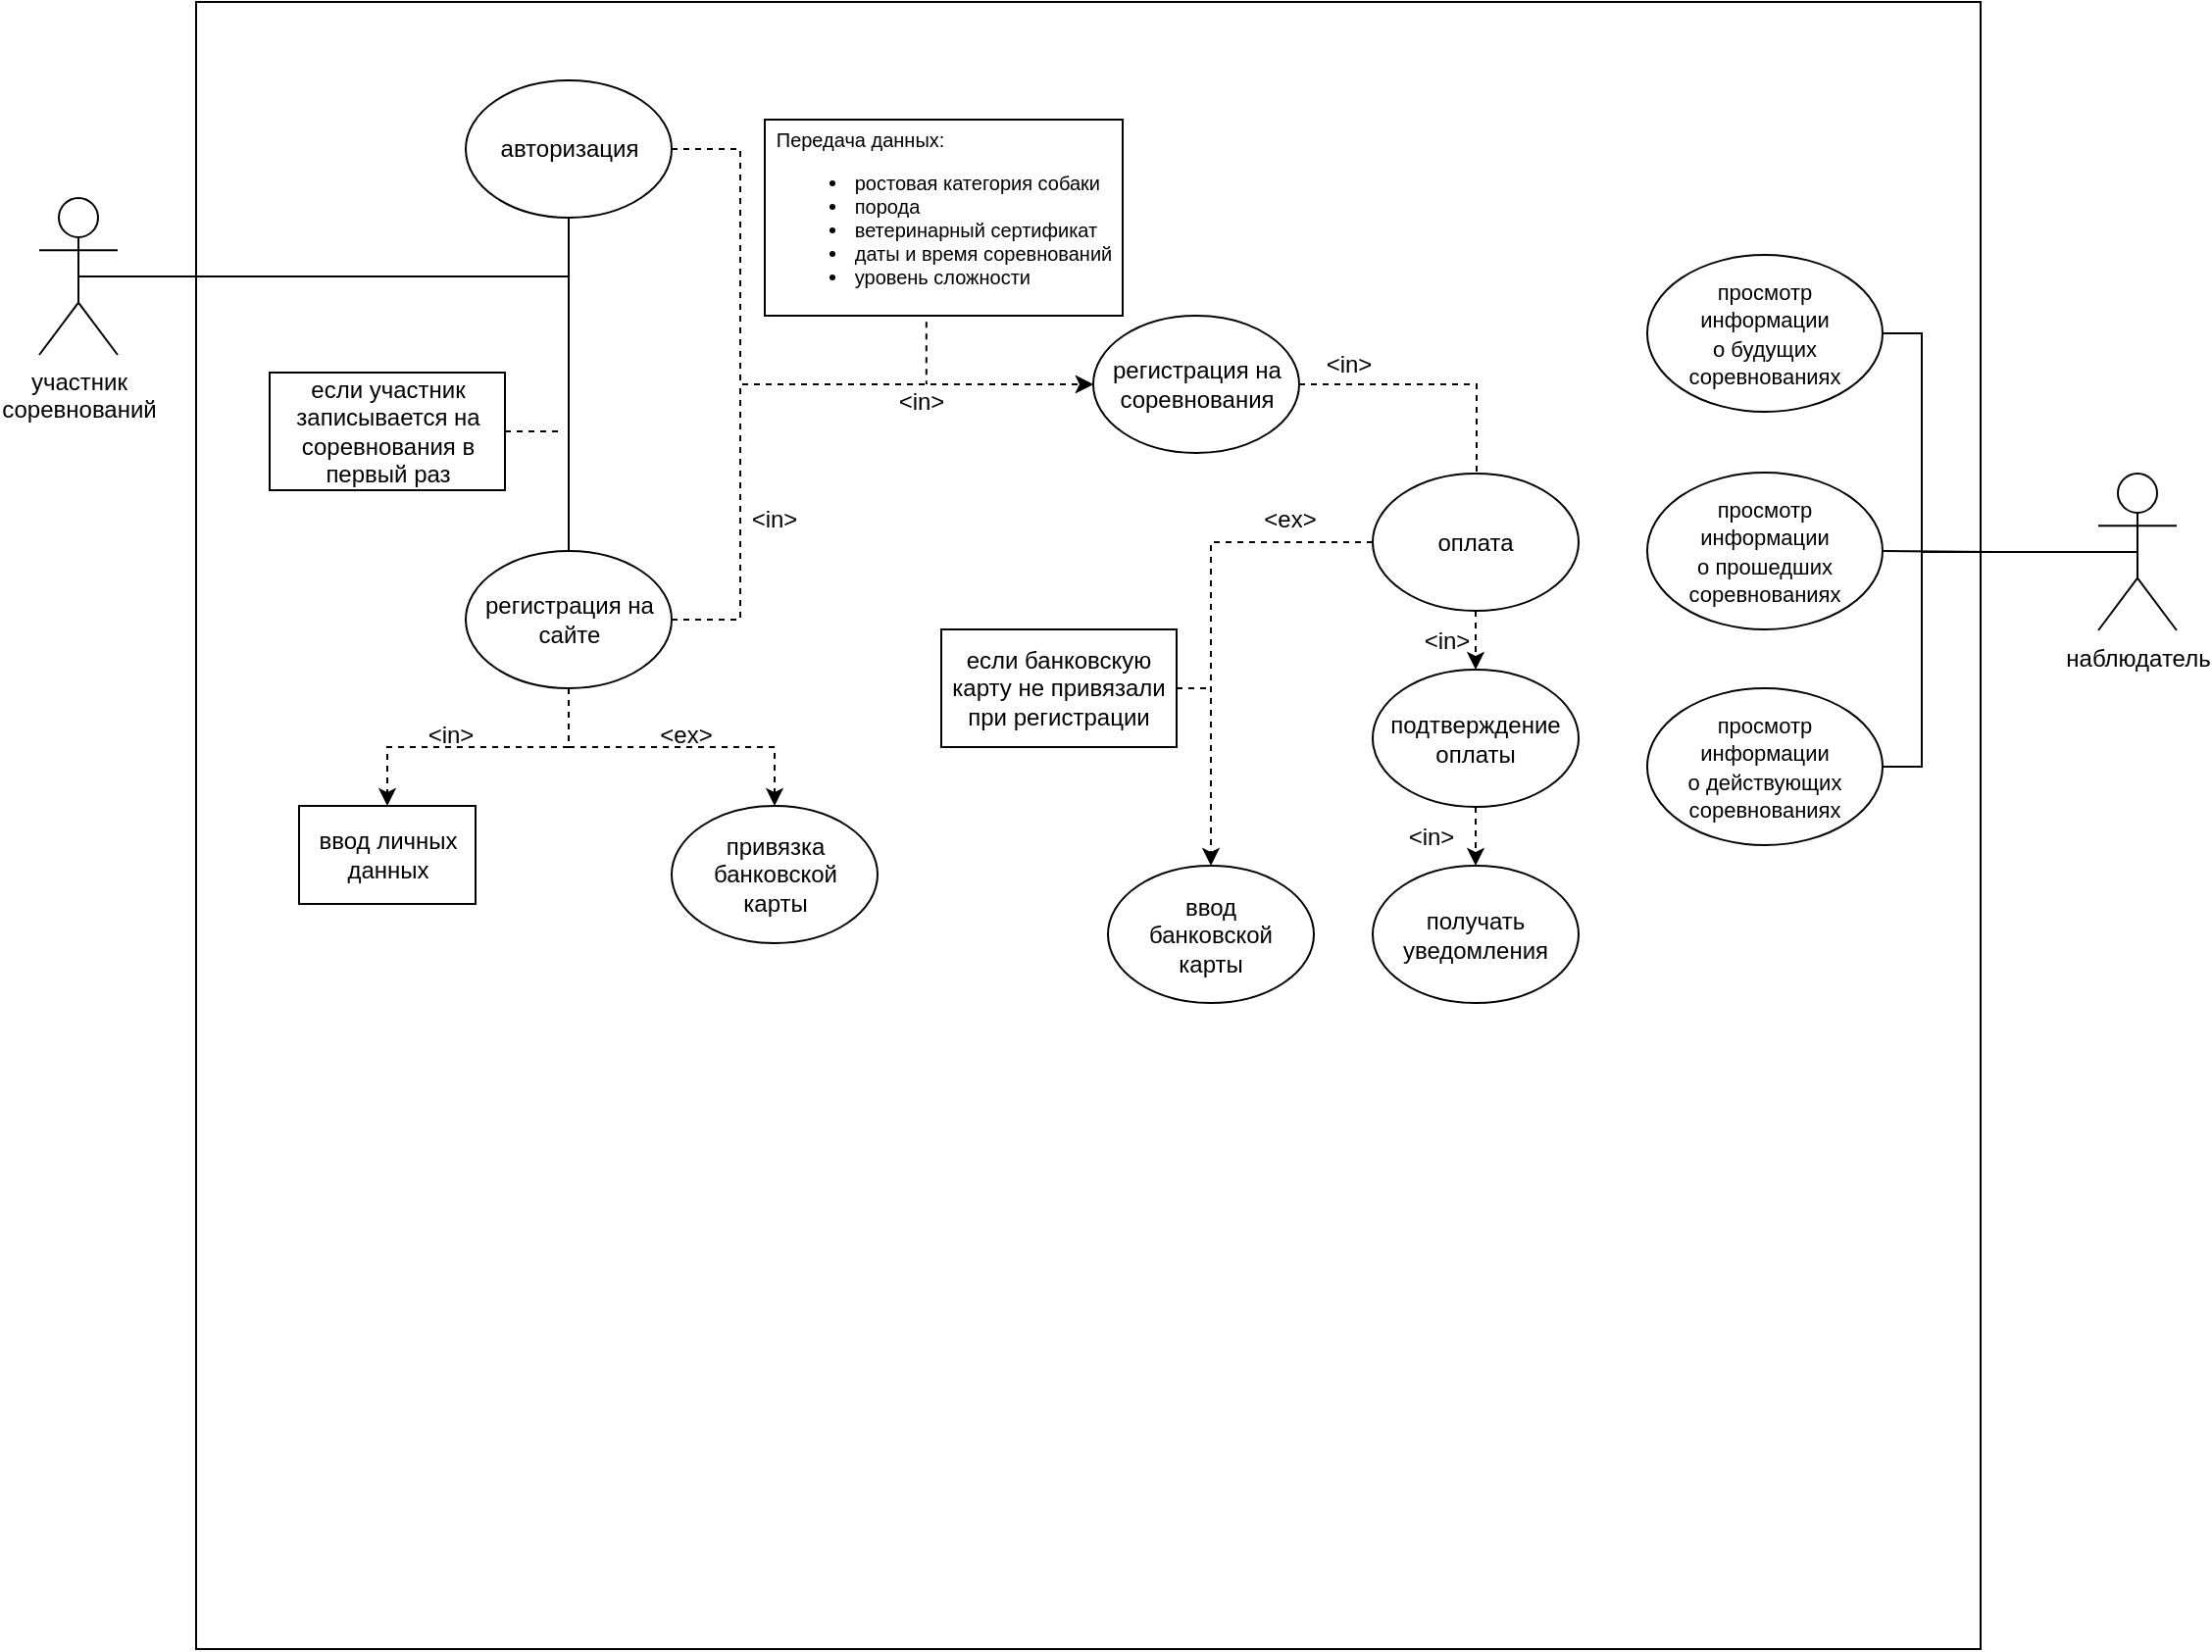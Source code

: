 <mxfile version="20.6.0" type="github">
  <diagram id="qhsDJ91CU2YYItImqn5_" name="Страница 1">
    <mxGraphModel dx="1964" dy="1134" grid="1" gridSize="10" guides="1" tooltips="1" connect="1" arrows="1" fold="1" page="1" pageScale="1" pageWidth="1654" pageHeight="1169" math="0" shadow="0">
      <root>
        <mxCell id="0" />
        <mxCell id="1" parent="0" />
        <mxCell id="YB4bUk6LGylRbnZv_cs3-2" value="" style="rounded=0;whiteSpace=wrap;html=1;" parent="1" vertex="1">
          <mxGeometry x="362" y="164" width="910" height="840" as="geometry" />
        </mxCell>
        <mxCell id="YB4bUk6LGylRbnZv_cs3-7" style="edgeStyle=orthogonalEdgeStyle;rounded=0;orthogonalLoop=1;jettySize=auto;html=1;exitX=0.5;exitY=0.5;exitDx=0;exitDy=0;exitPerimeter=0;entryX=0.5;entryY=0;entryDx=0;entryDy=0;endArrow=none;endFill=0;" parent="1" source="YB4bUk6LGylRbnZv_cs3-3" target="YB4bUk6LGylRbnZv_cs3-6" edge="1">
          <mxGeometry relative="1" as="geometry" />
        </mxCell>
        <mxCell id="YB4bUk6LGylRbnZv_cs3-8" style="edgeStyle=orthogonalEdgeStyle;rounded=0;orthogonalLoop=1;jettySize=auto;html=1;exitX=0.5;exitY=0.5;exitDx=0;exitDy=0;exitPerimeter=0;entryX=0.5;entryY=1;entryDx=0;entryDy=0;endArrow=none;endFill=0;" parent="1" source="YB4bUk6LGylRbnZv_cs3-3" target="YB4bUk6LGylRbnZv_cs3-4" edge="1">
          <mxGeometry relative="1" as="geometry" />
        </mxCell>
        <mxCell id="YB4bUk6LGylRbnZv_cs3-3" value="участник&lt;br&gt;соревнований" style="shape=umlActor;verticalLabelPosition=bottom;verticalAlign=top;html=1;outlineConnect=0;" parent="1" vertex="1">
          <mxGeometry x="282" y="264" width="40" height="80" as="geometry" />
        </mxCell>
        <mxCell id="1DZDy4IHvUp77OthvZM6-10" style="edgeStyle=orthogonalEdgeStyle;rounded=0;orthogonalLoop=1;jettySize=auto;html=1;exitX=1;exitY=0.5;exitDx=0;exitDy=0;entryX=0;entryY=0.5;entryDx=0;entryDy=0;dashed=1;endArrow=classic;endFill=1;" parent="1" source="YB4bUk6LGylRbnZv_cs3-4" target="1DZDy4IHvUp77OthvZM6-1" edge="1">
          <mxGeometry relative="1" as="geometry">
            <Array as="points">
              <mxPoint x="639.5" y="239" />
              <mxPoint x="639.5" y="359" />
            </Array>
          </mxGeometry>
        </mxCell>
        <mxCell id="YB4bUk6LGylRbnZv_cs3-4" value="авторизация" style="ellipse;whiteSpace=wrap;html=1;" parent="1" vertex="1">
          <mxGeometry x="499.5" y="204" width="105" height="70" as="geometry" />
        </mxCell>
        <mxCell id="1DZDy4IHvUp77OthvZM6-61" style="edgeStyle=orthogonalEdgeStyle;rounded=0;orthogonalLoop=1;jettySize=auto;html=1;exitX=0.5;exitY=0.5;exitDx=0;exitDy=0;exitPerimeter=0;entryX=1;entryY=0.5;entryDx=0;entryDy=0;fontSize=10;endArrow=none;endFill=0;" parent="1" source="YB4bUk6LGylRbnZv_cs3-5" target="1DZDy4IHvUp77OthvZM6-58" edge="1">
          <mxGeometry relative="1" as="geometry">
            <Array as="points">
              <mxPoint x="1242" y="445" />
              <mxPoint x="1242" y="333" />
            </Array>
          </mxGeometry>
        </mxCell>
        <mxCell id="1DZDy4IHvUp77OthvZM6-62" style="edgeStyle=orthogonalEdgeStyle;rounded=0;orthogonalLoop=1;jettySize=auto;html=1;exitX=0.5;exitY=0.5;exitDx=0;exitDy=0;exitPerimeter=0;entryX=1;entryY=0.5;entryDx=0;entryDy=0;fontSize=10;endArrow=none;endFill=0;" parent="1" source="YB4bUk6LGylRbnZv_cs3-5" target="1DZDy4IHvUp77OthvZM6-59" edge="1">
          <mxGeometry relative="1" as="geometry" />
        </mxCell>
        <mxCell id="1DZDy4IHvUp77OthvZM6-63" style="edgeStyle=orthogonalEdgeStyle;rounded=0;orthogonalLoop=1;jettySize=auto;html=1;exitX=0.5;exitY=0.5;exitDx=0;exitDy=0;exitPerimeter=0;entryX=1;entryY=0.5;entryDx=0;entryDy=0;fontSize=10;endArrow=none;endFill=0;" parent="1" source="YB4bUk6LGylRbnZv_cs3-5" target="1DZDy4IHvUp77OthvZM6-60" edge="1">
          <mxGeometry relative="1" as="geometry">
            <Array as="points">
              <mxPoint x="1242" y="445" />
              <mxPoint x="1242" y="554" />
            </Array>
          </mxGeometry>
        </mxCell>
        <mxCell id="YB4bUk6LGylRbnZv_cs3-5" value="наблюдатель" style="shape=umlActor;verticalLabelPosition=bottom;verticalAlign=top;html=1;outlineConnect=0;" parent="1" vertex="1">
          <mxGeometry x="1332" y="404.5" width="40" height="80" as="geometry" />
        </mxCell>
        <mxCell id="1DZDy4IHvUp77OthvZM6-8" style="edgeStyle=orthogonalEdgeStyle;rounded=0;orthogonalLoop=1;jettySize=auto;html=1;exitX=1;exitY=0.5;exitDx=0;exitDy=0;entryX=0;entryY=0.5;entryDx=0;entryDy=0;endArrow=classic;endFill=1;dashed=1;" parent="1" source="YB4bUk6LGylRbnZv_cs3-6" target="1DZDy4IHvUp77OthvZM6-1" edge="1">
          <mxGeometry relative="1" as="geometry">
            <Array as="points">
              <mxPoint x="639.5" y="479" />
              <mxPoint x="639.5" y="359" />
            </Array>
          </mxGeometry>
        </mxCell>
        <mxCell id="1DZDy4IHvUp77OthvZM6-29" style="edgeStyle=orthogonalEdgeStyle;rounded=0;orthogonalLoop=1;jettySize=auto;html=1;exitX=0.5;exitY=1;exitDx=0;exitDy=0;entryX=0.5;entryY=0;entryDx=0;entryDy=0;dashed=1;fontSize=10;endArrow=classic;endFill=1;" parent="1" source="YB4bUk6LGylRbnZv_cs3-6" target="1DZDy4IHvUp77OthvZM6-28" edge="1">
          <mxGeometry relative="1" as="geometry" />
        </mxCell>
        <mxCell id="1DZDy4IHvUp77OthvZM6-31" style="edgeStyle=orthogonalEdgeStyle;rounded=0;orthogonalLoop=1;jettySize=auto;html=1;exitX=0.5;exitY=1;exitDx=0;exitDy=0;entryX=0.5;entryY=0;entryDx=0;entryDy=0;dashed=1;fontSize=10;endArrow=classic;endFill=1;" parent="1" source="YB4bUk6LGylRbnZv_cs3-6" target="1DZDy4IHvUp77OthvZM6-30" edge="1">
          <mxGeometry relative="1" as="geometry" />
        </mxCell>
        <mxCell id="YB4bUk6LGylRbnZv_cs3-6" value="регистрация на сайте" style="ellipse;whiteSpace=wrap;html=1;" parent="1" vertex="1">
          <mxGeometry x="499.5" y="444" width="105" height="70" as="geometry" />
        </mxCell>
        <mxCell id="1DZDy4IHvUp77OthvZM6-13" style="edgeStyle=orthogonalEdgeStyle;rounded=0;orthogonalLoop=1;jettySize=auto;html=1;exitX=1;exitY=0.5;exitDx=0;exitDy=0;dashed=1;endArrow=none;endFill=0;" parent="1" source="YB4bUk6LGylRbnZv_cs3-9" edge="1">
          <mxGeometry relative="1" as="geometry">
            <mxPoint x="549.5" y="382.905" as="targetPoint" />
          </mxGeometry>
        </mxCell>
        <mxCell id="YB4bUk6LGylRbnZv_cs3-9" value="если участник&lt;br&gt;записывается на&lt;br&gt;соревнования в&lt;br&gt;первый раз" style="rounded=0;whiteSpace=wrap;html=1;" parent="1" vertex="1">
          <mxGeometry x="399.5" y="353" width="120" height="60" as="geometry" />
        </mxCell>
        <mxCell id="1DZDy4IHvUp77OthvZM6-77" style="edgeStyle=orthogonalEdgeStyle;rounded=0;orthogonalLoop=1;jettySize=auto;html=1;exitX=1;exitY=0.5;exitDx=0;exitDy=0;entryX=0.5;entryY=0;entryDx=0;entryDy=0;fontSize=10;endArrow=classic;endFill=1;dashed=1;" parent="1" source="1DZDy4IHvUp77OthvZM6-1" target="1DZDy4IHvUp77OthvZM6-18" edge="1">
          <mxGeometry relative="1" as="geometry">
            <Array as="points">
              <mxPoint x="1015" y="359" />
              <mxPoint x="1015" y="453" />
            </Array>
          </mxGeometry>
        </mxCell>
        <mxCell id="1DZDy4IHvUp77OthvZM6-1" value="регистрация на соревнования" style="ellipse;whiteSpace=wrap;html=1;" parent="1" vertex="1">
          <mxGeometry x="819.5" y="324" width="105" height="70" as="geometry" />
        </mxCell>
        <mxCell id="1DZDy4IHvUp77OthvZM6-14" style="edgeStyle=orthogonalEdgeStyle;rounded=0;orthogonalLoop=1;jettySize=auto;html=1;exitX=0.5;exitY=1;exitDx=0;exitDy=0;dashed=1;endArrow=none;endFill=0;" parent="1" source="1DZDy4IHvUp77OthvZM6-4" edge="1">
          <mxGeometry relative="1" as="geometry">
            <mxPoint x="734.405" y="359" as="targetPoint" />
          </mxGeometry>
        </mxCell>
        <mxCell id="1DZDy4IHvUp77OthvZM6-4" value="&lt;div style=&quot;text-align: left;&quot;&gt;&lt;span style=&quot;background-color: rgb(255, 255, 255);&quot;&gt;Передача данных:&amp;nbsp;&lt;/span&gt;&lt;/div&gt;&lt;ul&gt;&lt;li style=&quot;text-align: left;&quot;&gt;&lt;span style=&quot;background-color: rgb(255, 255, 255);&quot;&gt;ростовая категория собаки&lt;/span&gt;&lt;/li&gt;&lt;li style=&quot;text-align: left;&quot;&gt;&lt;span style=&quot;background-color: rgb(255, 255, 255);&quot;&gt;порода&lt;/span&gt;&lt;/li&gt;&lt;li style=&quot;text-align: left;&quot;&gt;&lt;span style=&quot;background-color: rgb(255, 255, 255);&quot;&gt;ветеринарный сертификат&lt;/span&gt;&lt;/li&gt;&lt;li style=&quot;text-align: left;&quot;&gt;&lt;span style=&quot;background-color: rgb(255, 255, 255);&quot;&gt;даты и время соревнований&lt;/span&gt;&lt;/li&gt;&lt;li style=&quot;text-align: left;&quot;&gt;&lt;span style=&quot;background-color: rgb(255, 255, 255);&quot;&gt;уровень сложности&lt;/span&gt;&lt;/li&gt;&lt;/ul&gt;" style="rounded=0;whiteSpace=wrap;html=1;align=center;horizontal=1;fontSize=10;" parent="1" vertex="1">
          <mxGeometry x="652" y="224" width="182.5" height="100" as="geometry" />
        </mxCell>
        <mxCell id="1DZDy4IHvUp77OthvZM6-36" style="edgeStyle=orthogonalEdgeStyle;rounded=0;orthogonalLoop=1;jettySize=auto;html=1;exitX=0.5;exitY=1;exitDx=0;exitDy=0;entryX=0.5;entryY=0;entryDx=0;entryDy=0;dashed=1;fontSize=10;endArrow=classic;endFill=1;" parent="1" source="1DZDy4IHvUp77OthvZM6-18" target="1DZDy4IHvUp77OthvZM6-21" edge="1">
          <mxGeometry relative="1" as="geometry" />
        </mxCell>
        <mxCell id="1DZDy4IHvUp77OthvZM6-82" style="edgeStyle=orthogonalEdgeStyle;rounded=0;orthogonalLoop=1;jettySize=auto;html=1;exitX=0;exitY=0.5;exitDx=0;exitDy=0;entryX=0.5;entryY=0;entryDx=0;entryDy=0;dashed=1;strokeWidth=1;fontSize=10;endArrow=classic;endFill=1;" parent="1" source="1DZDy4IHvUp77OthvZM6-18" target="1DZDy4IHvUp77OthvZM6-76" edge="1">
          <mxGeometry relative="1" as="geometry" />
        </mxCell>
        <mxCell id="1DZDy4IHvUp77OthvZM6-18" value="оплата" style="ellipse;whiteSpace=wrap;html=1;" parent="1" vertex="1">
          <mxGeometry x="962" y="404.5" width="105" height="70" as="geometry" />
        </mxCell>
        <mxCell id="1DZDy4IHvUp77OthvZM6-37" style="edgeStyle=orthogonalEdgeStyle;rounded=0;orthogonalLoop=1;jettySize=auto;html=1;exitX=0.5;exitY=1;exitDx=0;exitDy=0;entryX=0.5;entryY=0;entryDx=0;entryDy=0;dashed=1;fontSize=10;endArrow=classic;endFill=1;" parent="1" source="1DZDy4IHvUp77OthvZM6-21" target="1DZDy4IHvUp77OthvZM6-33" edge="1">
          <mxGeometry relative="1" as="geometry" />
        </mxCell>
        <mxCell id="1DZDy4IHvUp77OthvZM6-21" value="подтверждение оплаты" style="ellipse;whiteSpace=wrap;html=1;" parent="1" vertex="1">
          <mxGeometry x="962" y="504.5" width="105" height="70" as="geometry" />
        </mxCell>
        <mxCell id="1DZDy4IHvUp77OthvZM6-28" value="ввод личных&lt;br&gt;данных" style="rounded=0;whiteSpace=wrap;html=1;" parent="1" vertex="1">
          <mxGeometry x="414.5" y="574" width="90" height="50" as="geometry" />
        </mxCell>
        <mxCell id="1DZDy4IHvUp77OthvZM6-30" value="привязка&lt;br&gt;банковской&lt;br&gt;карты" style="ellipse;whiteSpace=wrap;html=1;" parent="1" vertex="1">
          <mxGeometry x="604.5" y="574" width="105" height="70" as="geometry" />
        </mxCell>
        <mxCell id="1DZDy4IHvUp77OthvZM6-33" value="получать уведомления" style="ellipse;whiteSpace=wrap;html=1;" parent="1" vertex="1">
          <mxGeometry x="962" y="604.5" width="105" height="70" as="geometry" />
        </mxCell>
        <mxCell id="1DZDy4IHvUp77OthvZM6-58" value="&lt;span style=&quot;font-size: 11px; background-color: rgb(255, 255, 255);&quot;&gt;просмотр &lt;br&gt;информации&lt;/span&gt;&lt;br style=&quot;font-size: 11px;&quot;&gt;&lt;span style=&quot;font-size: 11px; background-color: rgb(255, 255, 255);&quot;&gt;о будущих соревнованиях&lt;/span&gt;" style="ellipse;whiteSpace=wrap;html=1;" parent="1" vertex="1">
          <mxGeometry x="1102" y="293" width="120" height="80" as="geometry" />
        </mxCell>
        <mxCell id="1DZDy4IHvUp77OthvZM6-59" value="&lt;span style=&quot;font-size: 11px; background-color: rgb(255, 255, 255);&quot;&gt;просмотр &lt;br&gt;информации&lt;/span&gt;&lt;br style=&quot;font-size: 11px;&quot;&gt;&lt;span style=&quot;font-size: 11px; background-color: rgb(255, 255, 255);&quot;&gt;о прошедших&lt;br&gt;соревнованиях&lt;/span&gt;" style="ellipse;whiteSpace=wrap;html=1;" parent="1" vertex="1">
          <mxGeometry x="1102" y="404" width="120" height="80" as="geometry" />
        </mxCell>
        <mxCell id="1DZDy4IHvUp77OthvZM6-60" value="&lt;span style=&quot;font-size: 11px; background-color: rgb(255, 255, 255);&quot;&gt;просмотр &lt;br&gt;информации&lt;/span&gt;&lt;br style=&quot;font-size: 11px;&quot;&gt;&lt;span style=&quot;font-size: 11px; background-color: rgb(255, 255, 255);&quot;&gt;о действующих&lt;br&gt;соревнованиях&lt;/span&gt;" style="ellipse;whiteSpace=wrap;html=1;" parent="1" vertex="1">
          <mxGeometry x="1102" y="514" width="120" height="80" as="geometry" />
        </mxCell>
        <mxCell id="1DZDy4IHvUp77OthvZM6-67" value="&amp;lt;in&amp;gt;" style="text;html=1;strokeColor=none;fillColor=none;align=center;verticalAlign=middle;whiteSpace=wrap;rounded=0;direction=west;rotation=0;" parent="1" vertex="1">
          <mxGeometry x="702" y="353" width="60" height="30" as="geometry" />
        </mxCell>
        <mxCell id="1DZDy4IHvUp77OthvZM6-69" value="&amp;lt;in&amp;gt;" style="text;html=1;strokeColor=none;fillColor=none;align=center;verticalAlign=middle;whiteSpace=wrap;rounded=0;direction=west;rotation=0;" parent="1" vertex="1">
          <mxGeometry x="919.5" y="334" width="60" height="30" as="geometry" />
        </mxCell>
        <mxCell id="1DZDy4IHvUp77OthvZM6-70" value="&amp;lt;in&amp;gt;" style="text;html=1;strokeColor=none;fillColor=none;align=center;verticalAlign=middle;whiteSpace=wrap;rounded=0;direction=west;rotation=0;" parent="1" vertex="1">
          <mxGeometry x="969.5" y="474.5" width="60" height="30" as="geometry" />
        </mxCell>
        <mxCell id="1DZDy4IHvUp77OthvZM6-71" value="&amp;lt;in&amp;gt;" style="text;html=1;strokeColor=none;fillColor=none;align=center;verticalAlign=middle;whiteSpace=wrap;rounded=0;direction=west;rotation=0;" parent="1" vertex="1">
          <mxGeometry x="962" y="575" width="60" height="30" as="geometry" />
        </mxCell>
        <mxCell id="1DZDy4IHvUp77OthvZM6-72" value="&amp;lt;in&amp;gt;" style="text;html=1;strokeColor=none;fillColor=none;align=center;verticalAlign=middle;whiteSpace=wrap;rounded=0;direction=west;rotation=0;" parent="1" vertex="1">
          <mxGeometry x="627" y="413" width="60" height="30" as="geometry" />
        </mxCell>
        <mxCell id="1DZDy4IHvUp77OthvZM6-73" value="&amp;lt;ex&amp;gt;" style="text;html=1;strokeColor=none;fillColor=none;align=center;verticalAlign=middle;whiteSpace=wrap;rounded=0;direction=west;rotation=0;" parent="1" vertex="1">
          <mxGeometry x="582" y="523" width="60" height="30" as="geometry" />
        </mxCell>
        <mxCell id="1DZDy4IHvUp77OthvZM6-74" value="&amp;lt;in&amp;gt;" style="text;html=1;strokeColor=none;fillColor=none;align=center;verticalAlign=middle;whiteSpace=wrap;rounded=0;direction=west;rotation=0;" parent="1" vertex="1">
          <mxGeometry x="462" y="523" width="60" height="30" as="geometry" />
        </mxCell>
        <mxCell id="1DZDy4IHvUp77OthvZM6-83" style="edgeStyle=orthogonalEdgeStyle;rounded=0;orthogonalLoop=1;jettySize=auto;html=1;exitX=1;exitY=0.5;exitDx=0;exitDy=0;dashed=1;strokeWidth=1;fontSize=10;endArrow=none;endFill=0;" parent="1" source="1DZDy4IHvUp77OthvZM6-75" edge="1">
          <mxGeometry relative="1" as="geometry">
            <mxPoint x="880" y="513.667" as="targetPoint" />
          </mxGeometry>
        </mxCell>
        <mxCell id="1DZDy4IHvUp77OthvZM6-75" value="&lt;span style=&quot;font-size: 12px;&quot;&gt;если банковскую&lt;/span&gt;&lt;br style=&quot;font-size: 12px;&quot;&gt;&lt;span style=&quot;font-size: 12px;&quot;&gt;карту не привязали&lt;/span&gt;&lt;br style=&quot;font-size: 12px;&quot;&gt;&lt;span style=&quot;font-size: 12px;&quot;&gt;при регистрации&lt;/span&gt;" style="rounded=0;whiteSpace=wrap;html=1;fontSize=10;" parent="1" vertex="1">
          <mxGeometry x="742" y="484" width="120" height="60" as="geometry" />
        </mxCell>
        <mxCell id="1DZDy4IHvUp77OthvZM6-76" value="ввод&lt;br&gt;банковской&lt;br&gt;карты" style="ellipse;whiteSpace=wrap;html=1;" parent="1" vertex="1">
          <mxGeometry x="827" y="604.5" width="105" height="70" as="geometry" />
        </mxCell>
        <mxCell id="1DZDy4IHvUp77OthvZM6-81" value="&amp;lt;ex&amp;gt;" style="text;html=1;strokeColor=none;fillColor=none;align=center;verticalAlign=middle;whiteSpace=wrap;rounded=0;direction=west;rotation=0;" parent="1" vertex="1">
          <mxGeometry x="889.5" y="413" width="60" height="30" as="geometry" />
        </mxCell>
      </root>
    </mxGraphModel>
  </diagram>
</mxfile>
